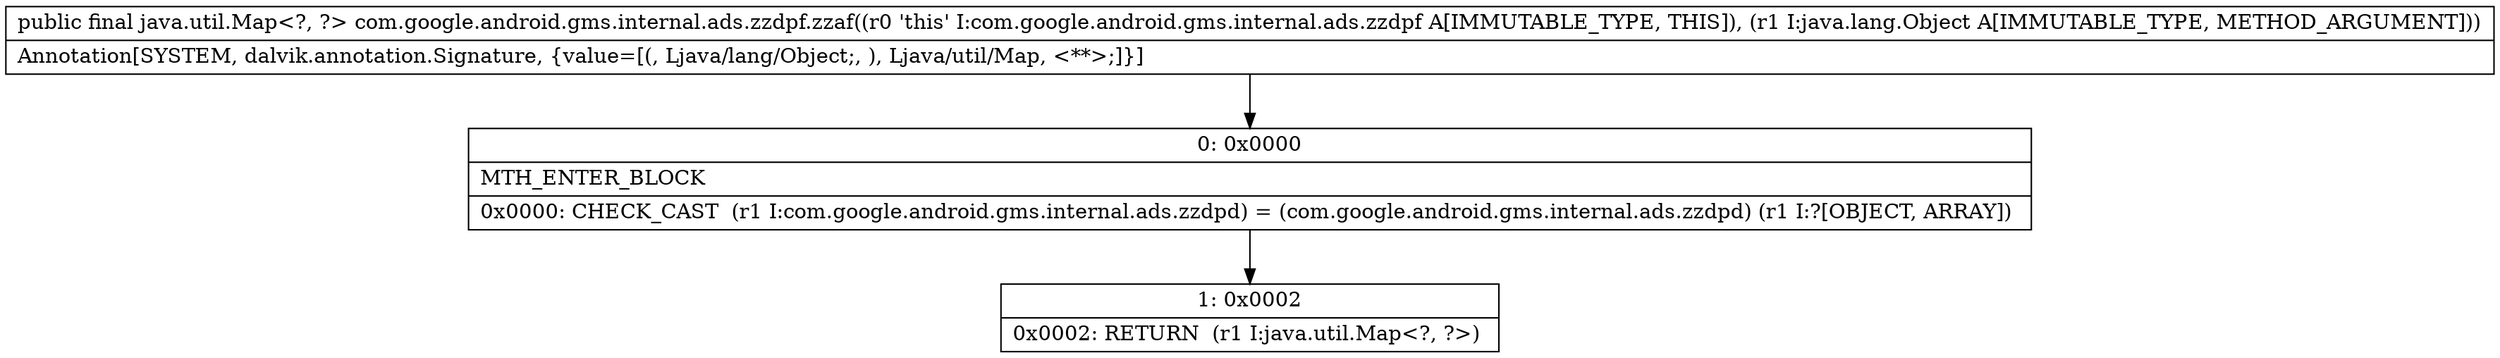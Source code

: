 digraph "CFG forcom.google.android.gms.internal.ads.zzdpf.zzaf(Ljava\/lang\/Object;)Ljava\/util\/Map;" {
Node_0 [shape=record,label="{0\:\ 0x0000|MTH_ENTER_BLOCK\l|0x0000: CHECK_CAST  (r1 I:com.google.android.gms.internal.ads.zzdpd) = (com.google.android.gms.internal.ads.zzdpd) (r1 I:?[OBJECT, ARRAY]) \l}"];
Node_1 [shape=record,label="{1\:\ 0x0002|0x0002: RETURN  (r1 I:java.util.Map\<?, ?\>) \l}"];
MethodNode[shape=record,label="{public final java.util.Map\<?, ?\> com.google.android.gms.internal.ads.zzdpf.zzaf((r0 'this' I:com.google.android.gms.internal.ads.zzdpf A[IMMUTABLE_TYPE, THIS]), (r1 I:java.lang.Object A[IMMUTABLE_TYPE, METHOD_ARGUMENT]))  | Annotation[SYSTEM, dalvik.annotation.Signature, \{value=[(, Ljava\/lang\/Object;, ), Ljava\/util\/Map, \<**\>;]\}]\l}"];
MethodNode -> Node_0;
Node_0 -> Node_1;
}

